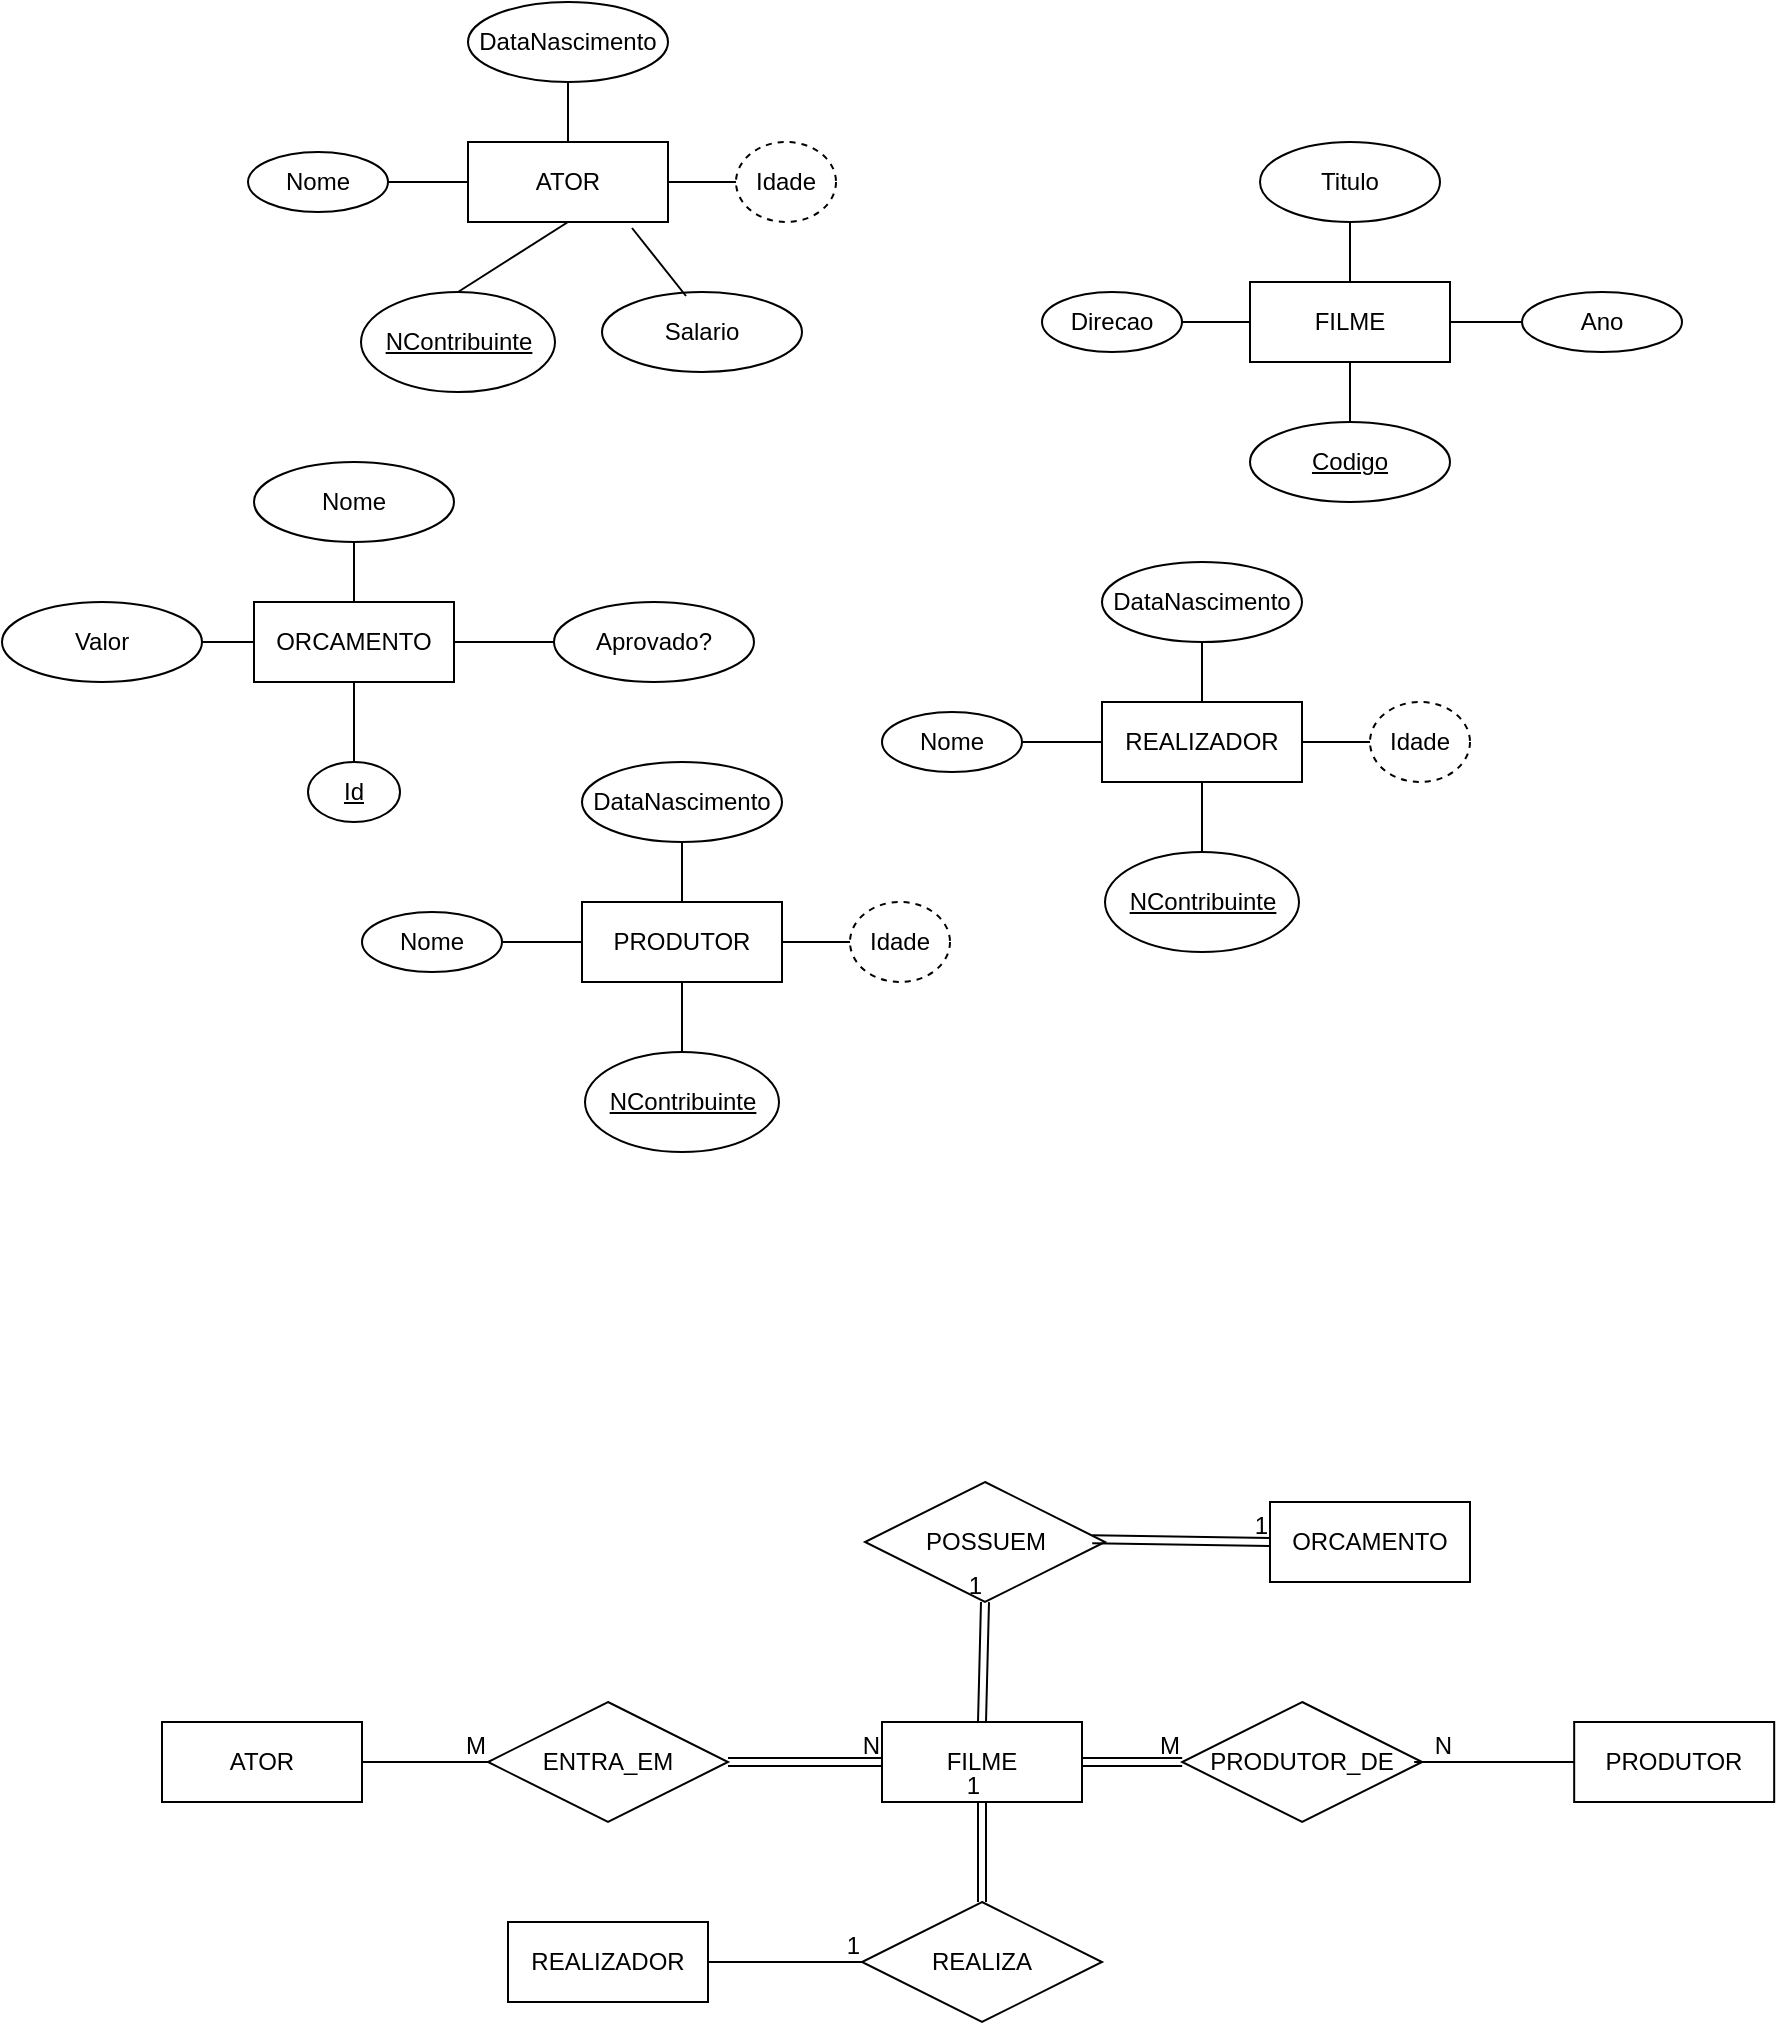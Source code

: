 <mxfile version="24.7.17">
  <diagram name="Página-1" id="uWwkSnIH5kXpYjTDo2TJ">
    <mxGraphModel dx="1434" dy="1919" grid="1" gridSize="10" guides="1" tooltips="1" connect="1" arrows="1" fold="1" page="1" pageScale="1" pageWidth="827" pageHeight="1169" math="0" shadow="0">
      <root>
        <mxCell id="0" />
        <mxCell id="1" parent="0" />
        <mxCell id="DCx5kYRVt0v4VhSIN6Yf-1" value="ATOR" style="whiteSpace=wrap;html=1;align=center;" vertex="1" parent="1">
          <mxGeometry x="403" y="10" width="100" height="40" as="geometry" />
        </mxCell>
        <mxCell id="DCx5kYRVt0v4VhSIN6Yf-2" value="FILME" style="whiteSpace=wrap;html=1;align=center;" vertex="1" parent="1">
          <mxGeometry x="794" y="80" width="100" height="40" as="geometry" />
        </mxCell>
        <mxCell id="DCx5kYRVt0v4VhSIN6Yf-3" value="ORCAMENTO" style="whiteSpace=wrap;html=1;align=center;" vertex="1" parent="1">
          <mxGeometry x="296" y="240" width="100" height="40" as="geometry" />
        </mxCell>
        <mxCell id="DCx5kYRVt0v4VhSIN6Yf-4" value="Id" style="ellipse;whiteSpace=wrap;html=1;align=center;fontStyle=4;" vertex="1" parent="1">
          <mxGeometry x="323" y="320" width="46" height="30" as="geometry" />
        </mxCell>
        <mxCell id="DCx5kYRVt0v4VhSIN6Yf-5" value="NContribuinte" style="ellipse;whiteSpace=wrap;html=1;align=center;fontStyle=4;" vertex="1" parent="1">
          <mxGeometry x="349.5" y="85" width="97" height="50" as="geometry" />
        </mxCell>
        <mxCell id="DCx5kYRVt0v4VhSIN6Yf-6" value="Nome" style="ellipse;whiteSpace=wrap;html=1;align=center;" vertex="1" parent="1">
          <mxGeometry x="296" y="170" width="100" height="40" as="geometry" />
        </mxCell>
        <mxCell id="DCx5kYRVt0v4VhSIN6Yf-8" value="Valor" style="ellipse;whiteSpace=wrap;html=1;align=center;" vertex="1" parent="1">
          <mxGeometry x="170" y="240" width="100" height="40" as="geometry" />
        </mxCell>
        <mxCell id="DCx5kYRVt0v4VhSIN6Yf-9" value="" style="endArrow=none;html=1;rounded=0;entryX=0.5;entryY=1;entryDx=0;entryDy=0;exitX=0.5;exitY=0;exitDx=0;exitDy=0;" edge="1" parent="1" source="DCx5kYRVt0v4VhSIN6Yf-4" target="DCx5kYRVt0v4VhSIN6Yf-3">
          <mxGeometry width="50" height="50" relative="1" as="geometry">
            <mxPoint x="146" y="390" as="sourcePoint" />
            <mxPoint x="196" y="340" as="targetPoint" />
          </mxGeometry>
        </mxCell>
        <mxCell id="DCx5kYRVt0v4VhSIN6Yf-10" value="" style="endArrow=none;html=1;rounded=0;entryX=0;entryY=0.5;entryDx=0;entryDy=0;exitX=1;exitY=0.5;exitDx=0;exitDy=0;" edge="1" parent="1" source="DCx5kYRVt0v4VhSIN6Yf-8" target="DCx5kYRVt0v4VhSIN6Yf-3">
          <mxGeometry width="50" height="50" relative="1" as="geometry">
            <mxPoint x="146" y="390" as="sourcePoint" />
            <mxPoint x="196" y="340" as="targetPoint" />
          </mxGeometry>
        </mxCell>
        <mxCell id="DCx5kYRVt0v4VhSIN6Yf-17" value="Nome" style="ellipse;whiteSpace=wrap;html=1;align=center;" vertex="1" parent="1">
          <mxGeometry x="293" y="15" width="70" height="30" as="geometry" />
        </mxCell>
        <mxCell id="DCx5kYRVt0v4VhSIN6Yf-19" value="DataNascimento" style="ellipse;whiteSpace=wrap;html=1;align=center;" vertex="1" parent="1">
          <mxGeometry x="403" y="-60" width="100" height="40" as="geometry" />
        </mxCell>
        <mxCell id="DCx5kYRVt0v4VhSIN6Yf-20" value="Idade" style="ellipse;whiteSpace=wrap;html=1;align=center;dashed=1;" vertex="1" parent="1">
          <mxGeometry x="537" y="10" width="50" height="40" as="geometry" />
        </mxCell>
        <mxCell id="DCx5kYRVt0v4VhSIN6Yf-21" value="Codigo" style="ellipse;whiteSpace=wrap;html=1;align=center;fontStyle=4;" vertex="1" parent="1">
          <mxGeometry x="794" y="150" width="100" height="40" as="geometry" />
        </mxCell>
        <mxCell id="DCx5kYRVt0v4VhSIN6Yf-24" value="Ano" style="ellipse;whiteSpace=wrap;html=1;align=center;" vertex="1" parent="1">
          <mxGeometry x="930" y="85" width="80" height="30" as="geometry" />
        </mxCell>
        <mxCell id="DCx5kYRVt0v4VhSIN6Yf-25" value="Titulo" style="ellipse;whiteSpace=wrap;html=1;align=center;" vertex="1" parent="1">
          <mxGeometry x="799" y="10" width="90" height="40" as="geometry" />
        </mxCell>
        <mxCell id="DCx5kYRVt0v4VhSIN6Yf-26" value="Direcao" style="ellipse;whiteSpace=wrap;html=1;align=center;" vertex="1" parent="1">
          <mxGeometry x="690" y="85" width="70" height="30" as="geometry" />
        </mxCell>
        <mxCell id="DCx5kYRVt0v4VhSIN6Yf-27" value="" style="endArrow=none;html=1;rounded=0;entryX=0.5;entryY=1;entryDx=0;entryDy=0;exitX=0.5;exitY=0;exitDx=0;exitDy=0;" edge="1" parent="1" source="DCx5kYRVt0v4VhSIN6Yf-21" target="DCx5kYRVt0v4VhSIN6Yf-2">
          <mxGeometry width="50" height="50" relative="1" as="geometry">
            <mxPoint x="780" y="230" as="sourcePoint" />
            <mxPoint x="830" y="180" as="targetPoint" />
          </mxGeometry>
        </mxCell>
        <mxCell id="DCx5kYRVt0v4VhSIN6Yf-29" value="" style="endArrow=none;html=1;rounded=0;entryX=0;entryY=0.5;entryDx=0;entryDy=0;exitX=1;exitY=0.5;exitDx=0;exitDy=0;" edge="1" parent="1" source="DCx5kYRVt0v4VhSIN6Yf-26" target="DCx5kYRVt0v4VhSIN6Yf-2">
          <mxGeometry width="50" height="50" relative="1" as="geometry">
            <mxPoint x="780" y="230" as="sourcePoint" />
            <mxPoint x="830" y="180" as="targetPoint" />
          </mxGeometry>
        </mxCell>
        <mxCell id="DCx5kYRVt0v4VhSIN6Yf-31" value="" style="endArrow=none;html=1;rounded=0;entryX=0;entryY=0.5;entryDx=0;entryDy=0;exitX=1;exitY=0.5;exitDx=0;exitDy=0;" edge="1" parent="1" source="DCx5kYRVt0v4VhSIN6Yf-2" target="DCx5kYRVt0v4VhSIN6Yf-24">
          <mxGeometry width="50" height="50" relative="1" as="geometry">
            <mxPoint x="780" y="230" as="sourcePoint" />
            <mxPoint x="830" y="180" as="targetPoint" />
          </mxGeometry>
        </mxCell>
        <mxCell id="DCx5kYRVt0v4VhSIN6Yf-32" value="" style="endArrow=none;html=1;rounded=0;entryX=0.5;entryY=1;entryDx=0;entryDy=0;exitX=0.5;exitY=0;exitDx=0;exitDy=0;" edge="1" parent="1" source="DCx5kYRVt0v4VhSIN6Yf-2" target="DCx5kYRVt0v4VhSIN6Yf-25">
          <mxGeometry width="50" height="50" relative="1" as="geometry">
            <mxPoint x="780" y="230" as="sourcePoint" />
            <mxPoint x="830" y="180" as="targetPoint" />
          </mxGeometry>
        </mxCell>
        <mxCell id="DCx5kYRVt0v4VhSIN6Yf-38" value="" style="endArrow=none;html=1;rounded=0;entryX=0.5;entryY=0;entryDx=0;entryDy=0;exitX=0.5;exitY=1;exitDx=0;exitDy=0;" edge="1" parent="1" source="DCx5kYRVt0v4VhSIN6Yf-6" target="DCx5kYRVt0v4VhSIN6Yf-3">
          <mxGeometry width="50" height="50" relative="1" as="geometry">
            <mxPoint x="106" y="420" as="sourcePoint" />
            <mxPoint x="156" y="370" as="targetPoint" />
          </mxGeometry>
        </mxCell>
        <mxCell id="DCx5kYRVt0v4VhSIN6Yf-39" value="" style="endArrow=none;html=1;rounded=0;entryX=1;entryY=0.5;entryDx=0;entryDy=0;exitX=0;exitY=0.5;exitDx=0;exitDy=0;" edge="1" parent="1" source="DCx5kYRVt0v4VhSIN6Yf-20" target="DCx5kYRVt0v4VhSIN6Yf-1">
          <mxGeometry width="50" height="50" relative="1" as="geometry">
            <mxPoint x="623" y="190" as="sourcePoint" />
            <mxPoint x="673" y="140" as="targetPoint" />
          </mxGeometry>
        </mxCell>
        <mxCell id="DCx5kYRVt0v4VhSIN6Yf-40" value="" style="endArrow=none;html=1;rounded=0;entryX=0.5;entryY=1;entryDx=0;entryDy=0;exitX=0.5;exitY=0;exitDx=0;exitDy=0;" edge="1" parent="1" source="DCx5kYRVt0v4VhSIN6Yf-1" target="DCx5kYRVt0v4VhSIN6Yf-19">
          <mxGeometry width="50" height="50" relative="1" as="geometry">
            <mxPoint x="623" y="190" as="sourcePoint" />
            <mxPoint x="673" y="140" as="targetPoint" />
          </mxGeometry>
        </mxCell>
        <mxCell id="DCx5kYRVt0v4VhSIN6Yf-41" value="" style="endArrow=none;html=1;rounded=0;entryX=1;entryY=0.5;entryDx=0;entryDy=0;exitX=0;exitY=0.5;exitDx=0;exitDy=0;" edge="1" parent="1" source="DCx5kYRVt0v4VhSIN6Yf-1" target="DCx5kYRVt0v4VhSIN6Yf-17">
          <mxGeometry width="50" height="50" relative="1" as="geometry">
            <mxPoint x="623" y="190" as="sourcePoint" />
            <mxPoint x="673" y="140" as="targetPoint" />
          </mxGeometry>
        </mxCell>
        <mxCell id="DCx5kYRVt0v4VhSIN6Yf-43" value="" style="endArrow=none;html=1;rounded=0;entryX=0.5;entryY=1;entryDx=0;entryDy=0;exitX=0.5;exitY=0;exitDx=0;exitDy=0;" edge="1" parent="1" source="DCx5kYRVt0v4VhSIN6Yf-5" target="DCx5kYRVt0v4VhSIN6Yf-1">
          <mxGeometry width="50" height="50" relative="1" as="geometry">
            <mxPoint x="623" y="190" as="sourcePoint" />
            <mxPoint x="673" y="140" as="targetPoint" />
          </mxGeometry>
        </mxCell>
        <mxCell id="DCx5kYRVt0v4VhSIN6Yf-44" value="Salario" style="ellipse;whiteSpace=wrap;html=1;align=center;" vertex="1" parent="1">
          <mxGeometry x="470" y="85" width="100" height="40" as="geometry" />
        </mxCell>
        <mxCell id="DCx5kYRVt0v4VhSIN6Yf-45" value="" style="endArrow=none;html=1;rounded=0;entryX=0.42;entryY=0.05;entryDx=0;entryDy=0;entryPerimeter=0;exitX=0.82;exitY=1.075;exitDx=0;exitDy=0;exitPerimeter=0;" edge="1" parent="1" source="DCx5kYRVt0v4VhSIN6Yf-1" target="DCx5kYRVt0v4VhSIN6Yf-44">
          <mxGeometry width="50" height="50" relative="1" as="geometry">
            <mxPoint x="700" y="210" as="sourcePoint" />
            <mxPoint x="750" y="160" as="targetPoint" />
          </mxGeometry>
        </mxCell>
        <mxCell id="DCx5kYRVt0v4VhSIN6Yf-46" value="REALIZADOR" style="whiteSpace=wrap;html=1;align=center;" vertex="1" parent="1">
          <mxGeometry x="720" y="290" width="100" height="40" as="geometry" />
        </mxCell>
        <mxCell id="DCx5kYRVt0v4VhSIN6Yf-47" value="NContribuinte" style="ellipse;whiteSpace=wrap;html=1;align=center;fontStyle=4;" vertex="1" parent="1">
          <mxGeometry x="721.5" y="365" width="97" height="50" as="geometry" />
        </mxCell>
        <mxCell id="DCx5kYRVt0v4VhSIN6Yf-48" value="Nome" style="ellipse;whiteSpace=wrap;html=1;align=center;" vertex="1" parent="1">
          <mxGeometry x="610" y="295" width="70" height="30" as="geometry" />
        </mxCell>
        <mxCell id="DCx5kYRVt0v4VhSIN6Yf-49" value="DataNascimento" style="ellipse;whiteSpace=wrap;html=1;align=center;" vertex="1" parent="1">
          <mxGeometry x="720" y="220" width="100" height="40" as="geometry" />
        </mxCell>
        <mxCell id="DCx5kYRVt0v4VhSIN6Yf-50" value="Idade" style="ellipse;whiteSpace=wrap;html=1;align=center;dashed=1;" vertex="1" parent="1">
          <mxGeometry x="854" y="290" width="50" height="40" as="geometry" />
        </mxCell>
        <mxCell id="DCx5kYRVt0v4VhSIN6Yf-51" value="" style="endArrow=none;html=1;rounded=0;entryX=1;entryY=0.5;entryDx=0;entryDy=0;exitX=0;exitY=0.5;exitDx=0;exitDy=0;" edge="1" parent="1" source="DCx5kYRVt0v4VhSIN6Yf-50" target="DCx5kYRVt0v4VhSIN6Yf-46">
          <mxGeometry width="50" height="50" relative="1" as="geometry">
            <mxPoint x="940" y="470" as="sourcePoint" />
            <mxPoint x="990" y="420" as="targetPoint" />
          </mxGeometry>
        </mxCell>
        <mxCell id="DCx5kYRVt0v4VhSIN6Yf-52" value="" style="endArrow=none;html=1;rounded=0;entryX=0.5;entryY=1;entryDx=0;entryDy=0;exitX=0.5;exitY=0;exitDx=0;exitDy=0;" edge="1" parent="1" source="DCx5kYRVt0v4VhSIN6Yf-46" target="DCx5kYRVt0v4VhSIN6Yf-49">
          <mxGeometry width="50" height="50" relative="1" as="geometry">
            <mxPoint x="940" y="470" as="sourcePoint" />
            <mxPoint x="990" y="420" as="targetPoint" />
          </mxGeometry>
        </mxCell>
        <mxCell id="DCx5kYRVt0v4VhSIN6Yf-53" value="" style="endArrow=none;html=1;rounded=0;entryX=1;entryY=0.5;entryDx=0;entryDy=0;exitX=0;exitY=0.5;exitDx=0;exitDy=0;" edge="1" parent="1" source="DCx5kYRVt0v4VhSIN6Yf-46" target="DCx5kYRVt0v4VhSIN6Yf-48">
          <mxGeometry width="50" height="50" relative="1" as="geometry">
            <mxPoint x="940" y="470" as="sourcePoint" />
            <mxPoint x="990" y="420" as="targetPoint" />
          </mxGeometry>
        </mxCell>
        <mxCell id="DCx5kYRVt0v4VhSIN6Yf-54" value="" style="endArrow=none;html=1;rounded=0;entryX=0.5;entryY=1;entryDx=0;entryDy=0;exitX=0.5;exitY=0;exitDx=0;exitDy=0;" edge="1" parent="1" source="DCx5kYRVt0v4VhSIN6Yf-47" target="DCx5kYRVt0v4VhSIN6Yf-46">
          <mxGeometry width="50" height="50" relative="1" as="geometry">
            <mxPoint x="940" y="470" as="sourcePoint" />
            <mxPoint x="990" y="420" as="targetPoint" />
          </mxGeometry>
        </mxCell>
        <mxCell id="DCx5kYRVt0v4VhSIN6Yf-57" value="PRODUTOR" style="whiteSpace=wrap;html=1;align=center;" vertex="1" parent="1">
          <mxGeometry x="460" y="390" width="100" height="40" as="geometry" />
        </mxCell>
        <mxCell id="DCx5kYRVt0v4VhSIN6Yf-58" value="NContribuinte" style="ellipse;whiteSpace=wrap;html=1;align=center;fontStyle=4;" vertex="1" parent="1">
          <mxGeometry x="461.5" y="465" width="97" height="50" as="geometry" />
        </mxCell>
        <mxCell id="DCx5kYRVt0v4VhSIN6Yf-59" value="Nome" style="ellipse;whiteSpace=wrap;html=1;align=center;" vertex="1" parent="1">
          <mxGeometry x="350" y="395" width="70" height="30" as="geometry" />
        </mxCell>
        <mxCell id="DCx5kYRVt0v4VhSIN6Yf-60" value="DataNascimento" style="ellipse;whiteSpace=wrap;html=1;align=center;" vertex="1" parent="1">
          <mxGeometry x="460" y="320" width="100" height="40" as="geometry" />
        </mxCell>
        <mxCell id="DCx5kYRVt0v4VhSIN6Yf-61" value="Idade" style="ellipse;whiteSpace=wrap;html=1;align=center;dashed=1;" vertex="1" parent="1">
          <mxGeometry x="594" y="390" width="50" height="40" as="geometry" />
        </mxCell>
        <mxCell id="DCx5kYRVt0v4VhSIN6Yf-62" value="" style="endArrow=none;html=1;rounded=0;entryX=1;entryY=0.5;entryDx=0;entryDy=0;exitX=0;exitY=0.5;exitDx=0;exitDy=0;" edge="1" parent="1" source="DCx5kYRVt0v4VhSIN6Yf-61" target="DCx5kYRVt0v4VhSIN6Yf-57">
          <mxGeometry width="50" height="50" relative="1" as="geometry">
            <mxPoint x="680" y="570" as="sourcePoint" />
            <mxPoint x="730" y="520" as="targetPoint" />
          </mxGeometry>
        </mxCell>
        <mxCell id="DCx5kYRVt0v4VhSIN6Yf-63" value="" style="endArrow=none;html=1;rounded=0;entryX=0.5;entryY=1;entryDx=0;entryDy=0;exitX=0.5;exitY=0;exitDx=0;exitDy=0;" edge="1" parent="1" source="DCx5kYRVt0v4VhSIN6Yf-57" target="DCx5kYRVt0v4VhSIN6Yf-60">
          <mxGeometry width="50" height="50" relative="1" as="geometry">
            <mxPoint x="680" y="570" as="sourcePoint" />
            <mxPoint x="730" y="520" as="targetPoint" />
          </mxGeometry>
        </mxCell>
        <mxCell id="DCx5kYRVt0v4VhSIN6Yf-64" value="" style="endArrow=none;html=1;rounded=0;entryX=1;entryY=0.5;entryDx=0;entryDy=0;exitX=0;exitY=0.5;exitDx=0;exitDy=0;" edge="1" parent="1" source="DCx5kYRVt0v4VhSIN6Yf-57" target="DCx5kYRVt0v4VhSIN6Yf-59">
          <mxGeometry width="50" height="50" relative="1" as="geometry">
            <mxPoint x="680" y="570" as="sourcePoint" />
            <mxPoint x="730" y="520" as="targetPoint" />
          </mxGeometry>
        </mxCell>
        <mxCell id="DCx5kYRVt0v4VhSIN6Yf-65" value="" style="endArrow=none;html=1;rounded=0;entryX=0.5;entryY=1;entryDx=0;entryDy=0;exitX=0.5;exitY=0;exitDx=0;exitDy=0;" edge="1" parent="1" source="DCx5kYRVt0v4VhSIN6Yf-58" target="DCx5kYRVt0v4VhSIN6Yf-57">
          <mxGeometry width="50" height="50" relative="1" as="geometry">
            <mxPoint x="680" y="570" as="sourcePoint" />
            <mxPoint x="730" y="520" as="targetPoint" />
          </mxGeometry>
        </mxCell>
        <mxCell id="DCx5kYRVt0v4VhSIN6Yf-67" value="Aprovado?" style="ellipse;whiteSpace=wrap;html=1;align=center;" vertex="1" parent="1">
          <mxGeometry x="446" y="240" width="100" height="40" as="geometry" />
        </mxCell>
        <mxCell id="DCx5kYRVt0v4VhSIN6Yf-68" value="" style="endArrow=none;html=1;rounded=0;entryX=1;entryY=0.5;entryDx=0;entryDy=0;exitX=0;exitY=0.5;exitDx=0;exitDy=0;" edge="1" parent="1" source="DCx5kYRVt0v4VhSIN6Yf-67" target="DCx5kYRVt0v4VhSIN6Yf-3">
          <mxGeometry width="50" height="50" relative="1" as="geometry">
            <mxPoint x="356" y="220" as="sourcePoint" />
            <mxPoint x="356" y="250" as="targetPoint" />
          </mxGeometry>
        </mxCell>
        <mxCell id="DCx5kYRVt0v4VhSIN6Yf-78" value="ENTRA_EM" style="shape=rhombus;perimeter=rhombusPerimeter;whiteSpace=wrap;html=1;align=center;" vertex="1" parent="1">
          <mxGeometry x="413" y="790" width="120" height="60" as="geometry" />
        </mxCell>
        <mxCell id="DCx5kYRVt0v4VhSIN6Yf-79" value="ATOR" style="whiteSpace=wrap;html=1;align=center;" vertex="1" parent="1">
          <mxGeometry x="250" y="800" width="100" height="40" as="geometry" />
        </mxCell>
        <mxCell id="DCx5kYRVt0v4VhSIN6Yf-80" value="FILME" style="whiteSpace=wrap;html=1;align=center;" vertex="1" parent="1">
          <mxGeometry x="610" y="800" width="100" height="40" as="geometry" />
        </mxCell>
        <mxCell id="DCx5kYRVt0v4VhSIN6Yf-83" value="" style="shape=link;html=1;rounded=0;entryX=0;entryY=0.5;entryDx=0;entryDy=0;exitX=1;exitY=0.5;exitDx=0;exitDy=0;" edge="1" parent="1" source="DCx5kYRVt0v4VhSIN6Yf-78" target="DCx5kYRVt0v4VhSIN6Yf-80">
          <mxGeometry relative="1" as="geometry">
            <mxPoint x="540" y="800" as="sourcePoint" />
            <mxPoint x="600" y="820" as="targetPoint" />
          </mxGeometry>
        </mxCell>
        <mxCell id="DCx5kYRVt0v4VhSIN6Yf-84" value="N" style="resizable=0;html=1;whiteSpace=wrap;align=right;verticalAlign=bottom;" connectable="0" vertex="1" parent="DCx5kYRVt0v4VhSIN6Yf-83">
          <mxGeometry x="1" relative="1" as="geometry" />
        </mxCell>
        <mxCell id="DCx5kYRVt0v4VhSIN6Yf-85" value="" style="endArrow=none;html=1;rounded=0;exitX=1;exitY=0.5;exitDx=0;exitDy=0;entryX=0;entryY=0.5;entryDx=0;entryDy=0;" edge="1" parent="1" source="DCx5kYRVt0v4VhSIN6Yf-79" target="DCx5kYRVt0v4VhSIN6Yf-78">
          <mxGeometry relative="1" as="geometry">
            <mxPoint x="440" y="820" as="sourcePoint" />
            <mxPoint x="600" y="820" as="targetPoint" />
          </mxGeometry>
        </mxCell>
        <mxCell id="DCx5kYRVt0v4VhSIN6Yf-86" value="M" style="resizable=0;html=1;whiteSpace=wrap;align=right;verticalAlign=bottom;" connectable="0" vertex="1" parent="DCx5kYRVt0v4VhSIN6Yf-85">
          <mxGeometry x="1" relative="1" as="geometry" />
        </mxCell>
        <mxCell id="DCx5kYRVt0v4VhSIN6Yf-87" value="REALIZA" style="shape=rhombus;perimeter=rhombusPerimeter;whiteSpace=wrap;html=1;align=center;" vertex="1" parent="1">
          <mxGeometry x="600" y="890" width="120" height="60" as="geometry" />
        </mxCell>
        <mxCell id="DCx5kYRVt0v4VhSIN6Yf-88" value="REALIZADOR" style="whiteSpace=wrap;html=1;align=center;" vertex="1" parent="1">
          <mxGeometry x="423" y="900" width="100" height="40" as="geometry" />
        </mxCell>
        <mxCell id="DCx5kYRVt0v4VhSIN6Yf-90" value="" style="shape=link;html=1;rounded=0;exitX=0.5;exitY=0;exitDx=0;exitDy=0;entryX=0.5;entryY=1;entryDx=0;entryDy=0;" edge="1" parent="1" source="DCx5kYRVt0v4VhSIN6Yf-87" target="DCx5kYRVt0v4VhSIN6Yf-80">
          <mxGeometry relative="1" as="geometry">
            <mxPoint x="440" y="970" as="sourcePoint" />
            <mxPoint x="600" y="970" as="targetPoint" />
          </mxGeometry>
        </mxCell>
        <mxCell id="DCx5kYRVt0v4VhSIN6Yf-91" value="1" style="resizable=0;html=1;whiteSpace=wrap;align=right;verticalAlign=bottom;" connectable="0" vertex="1" parent="DCx5kYRVt0v4VhSIN6Yf-90">
          <mxGeometry x="1" relative="1" as="geometry" />
        </mxCell>
        <mxCell id="DCx5kYRVt0v4VhSIN6Yf-92" value="" style="endArrow=none;html=1;rounded=0;exitX=1;exitY=0.5;exitDx=0;exitDy=0;entryX=0;entryY=0.5;entryDx=0;entryDy=0;" edge="1" parent="1" source="DCx5kYRVt0v4VhSIN6Yf-88" target="DCx5kYRVt0v4VhSIN6Yf-87">
          <mxGeometry relative="1" as="geometry">
            <mxPoint x="440" y="970" as="sourcePoint" />
            <mxPoint x="600" y="970" as="targetPoint" />
          </mxGeometry>
        </mxCell>
        <mxCell id="DCx5kYRVt0v4VhSIN6Yf-93" value="1" style="resizable=0;html=1;whiteSpace=wrap;align=right;verticalAlign=bottom;" connectable="0" vertex="1" parent="DCx5kYRVt0v4VhSIN6Yf-92">
          <mxGeometry x="1" relative="1" as="geometry" />
        </mxCell>
        <mxCell id="DCx5kYRVt0v4VhSIN6Yf-101" value="POSSUEM" style="shape=rhombus;perimeter=rhombusPerimeter;whiteSpace=wrap;html=1;align=center;" vertex="1" parent="1">
          <mxGeometry x="601.5" y="680" width="120" height="60" as="geometry" />
        </mxCell>
        <mxCell id="DCx5kYRVt0v4VhSIN6Yf-103" value="ORCAMENTO" style="whiteSpace=wrap;html=1;align=center;" vertex="1" parent="1">
          <mxGeometry x="804" y="690" width="100" height="40" as="geometry" />
        </mxCell>
        <mxCell id="DCx5kYRVt0v4VhSIN6Yf-108" value="" style="shape=link;html=1;rounded=0;exitX=0.5;exitY=0;exitDx=0;exitDy=0;entryX=0.5;entryY=1;entryDx=0;entryDy=0;" edge="1" parent="1" source="DCx5kYRVt0v4VhSIN6Yf-80" target="DCx5kYRVt0v4VhSIN6Yf-101">
          <mxGeometry relative="1" as="geometry">
            <mxPoint x="458.5" y="660" as="sourcePoint" />
            <mxPoint x="648.5" y="590" as="targetPoint" />
          </mxGeometry>
        </mxCell>
        <mxCell id="DCx5kYRVt0v4VhSIN6Yf-109" value="1" style="resizable=0;html=1;whiteSpace=wrap;align=right;verticalAlign=bottom;" connectable="0" vertex="1" parent="DCx5kYRVt0v4VhSIN6Yf-108">
          <mxGeometry x="1" relative="1" as="geometry" />
        </mxCell>
        <mxCell id="DCx5kYRVt0v4VhSIN6Yf-110" value="" style="shape=link;html=1;rounded=0;exitX=0.947;exitY=0.478;exitDx=0;exitDy=0;entryX=0;entryY=0.5;entryDx=0;entryDy=0;exitPerimeter=0;" edge="1" parent="1" source="DCx5kYRVt0v4VhSIN6Yf-101" target="DCx5kYRVt0v4VhSIN6Yf-103">
          <mxGeometry relative="1" as="geometry">
            <mxPoint x="468.5" y="670" as="sourcePoint" />
            <mxPoint x="532.5" y="670" as="targetPoint" />
          </mxGeometry>
        </mxCell>
        <mxCell id="DCx5kYRVt0v4VhSIN6Yf-111" value="1" style="resizable=0;html=1;whiteSpace=wrap;align=right;verticalAlign=bottom;" connectable="0" vertex="1" parent="DCx5kYRVt0v4VhSIN6Yf-110">
          <mxGeometry x="1" relative="1" as="geometry" />
        </mxCell>
        <mxCell id="DCx5kYRVt0v4VhSIN6Yf-112" value="PRODUTOR_DE" style="shape=rhombus;perimeter=rhombusPerimeter;whiteSpace=wrap;html=1;align=center;" vertex="1" parent="1">
          <mxGeometry x="760.09" y="790" width="120" height="60" as="geometry" />
        </mxCell>
        <mxCell id="DCx5kYRVt0v4VhSIN6Yf-113" value="PRODUTOR" style="whiteSpace=wrap;html=1;align=center;" vertex="1" parent="1">
          <mxGeometry x="956.09" y="800" width="100" height="40" as="geometry" />
        </mxCell>
        <mxCell id="DCx5kYRVt0v4VhSIN6Yf-114" value="" style="shape=link;html=1;rounded=0;entryX=0;entryY=0.5;entryDx=0;entryDy=0;exitX=1;exitY=0.5;exitDx=0;exitDy=0;" edge="1" parent="1" source="DCx5kYRVt0v4VhSIN6Yf-80" target="DCx5kYRVt0v4VhSIN6Yf-112">
          <mxGeometry relative="1" as="geometry">
            <mxPoint x="830" y="820" as="sourcePoint" />
            <mxPoint x="1100" y="820" as="targetPoint" />
          </mxGeometry>
        </mxCell>
        <mxCell id="DCx5kYRVt0v4VhSIN6Yf-115" value="M" style="resizable=0;html=1;whiteSpace=wrap;align=right;verticalAlign=bottom;" connectable="0" vertex="1" parent="DCx5kYRVt0v4VhSIN6Yf-114">
          <mxGeometry x="1" relative="1" as="geometry" />
        </mxCell>
        <mxCell id="DCx5kYRVt0v4VhSIN6Yf-116" value="" style="endArrow=none;html=1;rounded=0;exitX=0;exitY=0.5;exitDx=0;exitDy=0;" edge="1" parent="1" source="DCx5kYRVt0v4VhSIN6Yf-113">
          <mxGeometry relative="1" as="geometry">
            <mxPoint x="786.09" y="800" as="sourcePoint" />
            <mxPoint x="876.09" y="820" as="targetPoint" />
          </mxGeometry>
        </mxCell>
        <mxCell id="DCx5kYRVt0v4VhSIN6Yf-117" value="N" style="resizable=0;html=1;whiteSpace=wrap;align=right;verticalAlign=bottom;" connectable="0" vertex="1" parent="DCx5kYRVt0v4VhSIN6Yf-116">
          <mxGeometry x="1" relative="1" as="geometry">
            <mxPoint x="20" as="offset" />
          </mxGeometry>
        </mxCell>
      </root>
    </mxGraphModel>
  </diagram>
</mxfile>
